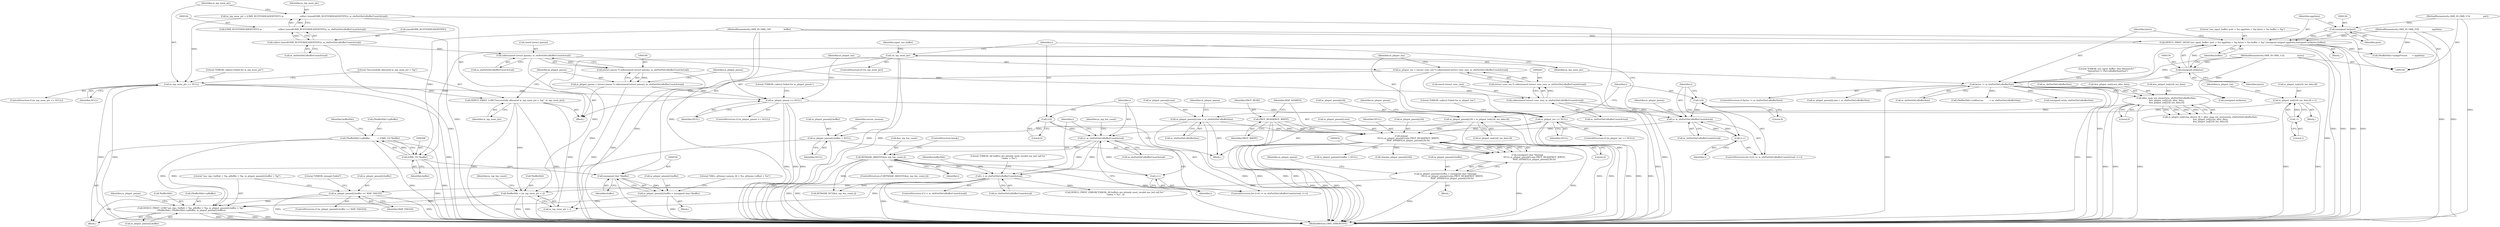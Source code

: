 digraph "0_Android_7558d03e6498e970b761aa44fff6b2c659202d95_1@pointer" {
"1000559" [label="(Call,DEBUG_PRINT_LOW(\"use_inp:: bufhdr = %p, pBuffer = %p, m_pInput_pmem[i].buffer = %p\",\n (*bufferHdr), (*bufferHdr)->pBuffer, m_pInput_pmem[i].buffer))"];
"1000292" [label="(Call,*bufferHdr = (m_inp_mem_ptr + i))"];
"1000178" [label="(Call,DEBUG_PRINT_LOW(\"Successfully allocated m_inp_mem_ptr = %p\", m_inp_mem_ptr))"];
"1000170" [label="(Call,m_inp_mem_ptr == NULL)"];
"1000159" [label="(Call,m_inp_mem_ptr = (OMX_BUFFERHEADERTYPE*) \\n                        calloc( (sizeof(OMX_BUFFERHEADERTYPE)), m_sInPortDef.nBufferCountActual))"];
"1000161" [label="(Call,(OMX_BUFFERHEADERTYPE*) \\n                        calloc( (sizeof(OMX_BUFFERHEADERTYPE)), m_sInPortDef.nBufferCountActual))"];
"1000163" [label="(Call,calloc( (sizeof(OMX_BUFFERHEADERTYPE)), m_sInPortDef.nBufferCountActual))"];
"1000153" [label="(Call,!m_inp_mem_ptr)"];
"1000286" [label="(Call,i < m_sInPortDef.nBufferCountActual)"];
"1000279" [label="(Call,BITMASK_ABSENT(&m_inp_bm_count,i))"];
"1000270" [label="(Call,i< m_sInPortDef.nBufferCountActual)"];
"1000267" [label="(Call,i=0)"];
"1000275" [label="(Call,i++)"];
"1000223" [label="(Call,i< m_sInPortDef.nBufferCountActual)"];
"1000220" [label="(Call,i=0)"];
"1000228" [label="(Call,i++)"];
"1000204" [label="(Call,calloc(sizeof (struct venc_ion), m_sInPortDef.nBufferCountActual))"];
"1000185" [label="(Call,calloc(sizeof (struct pmem), m_sInPortDef.nBufferCountActual))"];
"1000302" [label="(Call,(*bufferHdr)->pBuffer           = (OMX_U8 *)buffer)"];
"1000307" [label="(Call,(OMX_U8 *)buffer)"];
"1000123" [label="(Call,DEBUG_PRINT_HIGH(\"use_input_buffer: port = %u appData = %p bytes = %u buffer = %p\",(unsigned int)port,appData,(unsigned int)bytes,buffer))"];
"1000125" [label="(Call,(unsigned int)port)"];
"1000103" [label="(MethodParameterIn,OMX_IN OMX_U32                   port)"];
"1000104" [label="(MethodParameterIn,OMX_IN OMX_PTR                   appData)"];
"1000129" [label="(Call,(unsigned int)bytes)"];
"1000105" [label="(MethodParameterIn,OMX_IN OMX_U32                   bytes)"];
"1000106" [label="(MethodParameterIn,OMX_IN OMX_U8*                   buffer)"];
"1000532" [label="(Call,m_pInput_pmem[i].buffer = (unsigned char *)buffer)"];
"1000538" [label="(Call,(unsigned char *)buffer)"];
"1000451" [label="(Call,m_pInput_pmem[i].buffer == MAP_FAILED)"];
"1000425" [label="(Call,m_pInput_pmem[i].buffer = (unsigned char *)mmap(\n                     NULL,m_pInput_pmem[i].size,PROT_READ|PROT_WRITE,\n                    MAP_SHARED,m_pInput_pmem[i].fd,0))"];
"1000431" [label="(Call,(unsigned char *)mmap(\n                     NULL,m_pInput_pmem[i].size,PROT_READ|PROT_WRITE,\n                    MAP_SHARED,m_pInput_pmem[i].fd,0))"];
"1000433" [label="(Call,mmap(\n                     NULL,m_pInput_pmem[i].size,PROT_READ|PROT_WRITE,\n                    MAP_SHARED,m_pInput_pmem[i].fd,0))"];
"1000211" [label="(Call,m_pInput_ion == NULL)"];
"1000200" [label="(Call,m_pInput_ion = (struct venc_ion *) calloc(sizeof (struct venc_ion), m_sInPortDef.nBufferCountActual))"];
"1000202" [label="(Call,(struct venc_ion *) calloc(sizeof (struct venc_ion), m_sInPortDef.nBufferCountActual))"];
"1000192" [label="(Call,m_pInput_pmem == NULL)"];
"1000181" [label="(Call,m_pInput_pmem = (struct pmem *) calloc(sizeof (struct pmem), m_sInPortDef.nBufferCountActual))"];
"1000183" [label="(Call,(struct pmem *) calloc(sizeof (struct pmem), m_sInPortDef.nBufferCountActual))"];
"1000398" [label="(Call,m_pInput_pmem[i].size = m_sInPortDef.nBufferSize)"];
"1000355" [label="(Call,alloc_map_ion_memory(m_sInPortDef.nBufferSize,\n &m_pInput_ion[i].ion_alloc_data,\n &m_pInput_ion[i].fd_ion_data,0))"];
"1000134" [label="(Call,bytes != m_sInPortDef.nBufferSize)"];
"1000440" [label="(Call,PROT_READ|PROT_WRITE)"];
"1000385" [label="(Call,m_pInput_pmem[i].fd = m_pInput_ion[i].fd_ion_data.fd)"];
"1000247" [label="(Call,m_pInput_ion[i].fd_ion_data.fd =-1)"];
"1000255" [label="(Call,-1)"];
"1000414" [label="(Call,m_pInput_pmem[i].buffer = NULL)"];
"1000224" [label="(Identifier,i)"];
"1000204" [label="(Call,calloc(sizeof (struct venc_ion), m_sInPortDef.nBufferCountActual))"];
"1000133" [label="(ControlStructure,if (bytes != m_sInPortDef.nBufferSize))"];
"1000124" [label="(Literal,\"use_input_buffer: port = %u appData = %p bytes = %u buffer = %p\")"];
"1000385" [label="(Call,m_pInput_pmem[i].fd = m_pInput_ion[i].fd_ion_data.fd)"];
"1000275" [label="(Call,i++)"];
"1000359" [label="(Call,&m_pInput_ion[i].ion_alloc_data)"];
"1000279" [label="(Call,BITMASK_ABSENT(&m_inp_bm_count,i))"];
"1000443" [label="(Identifier,MAP_SHARED)"];
"1000523" [label="(Call,m_pInput_pmem[i].size = m_sInPortDef.nBufferSize)"];
"1000597" [label="(MethodReturn,OMX_ERRORTYPE)"];
"1000420" [label="(Identifier,NULL)"];
"1000134" [label="(Call,bytes != m_sInPortDef.nBufferSize)"];
"1000166" [label="(Call,m_sInPortDef.nBufferCountActual)"];
"1000399" [label="(Call,m_pInput_pmem[i].size)"];
"1000386" [label="(Call,m_pInput_pmem[i].fd)"];
"1000567" [label="(Call,m_pInput_pmem[i].buffer)"];
"1000272" [label="(Call,m_sInPortDef.nBufferCountActual)"];
"1000129" [label="(Call,(unsigned int)bytes)"];
"1000442" [label="(Identifier,PROT_WRITE)"];
"1000183" [label="(Call,(struct pmem *) calloc(sizeof (struct pmem), m_sInPortDef.nBufferCountActual))"];
"1000127" [label="(Identifier,port)"];
"1000201" [label="(Identifier,m_pInput_ion)"];
"1000302" [label="(Call,(*bufferHdr)->pBuffer           = (OMX_U8 *)buffer)"];
"1000213" [label="(Identifier,NULL)"];
"1000136" [label="(Call,m_sInPortDef.nBufferSize)"];
"1000135" [label="(Identifier,bytes)"];
"1000175" [label="(Literal,\"ERROR: calloc() Failed for m_inp_mem_ptr\")"];
"1000371" [label="(Literal,0)"];
"1000298" [label="(Call,BITMASK_SET(&m_inp_bm_count,i))"];
"1000180" [label="(Identifier,m_inp_mem_ptr)"];
"1000450" [label="(ControlStructure,if (m_pInput_pmem[i].buffer == MAP_FAILED))"];
"1000132" [label="(Identifier,buffer)"];
"1000268" [label="(Identifier,i)"];
"1000325" [label="(Call,(*bufferHdr)->nAllocLen         = m_sInPortDef.nBufferSize)"];
"1000434" [label="(Identifier,NULL)"];
"1000225" [label="(Call,m_sInPortDef.nBufferCountActual)"];
"1000188" [label="(Call,m_sInPortDef.nBufferCountActual)"];
"1000172" [label="(Identifier,NULL)"];
"1000426" [label="(Call,m_pInput_pmem[i].buffer)"];
"1000355" [label="(Call,alloc_map_ion_memory(m_sInPortDef.nBufferSize,\n &m_pInput_ion[i].ion_alloc_data,\n &m_pInput_ion[i].fd_ion_data,0))"];
"1000179" [label="(Literal,\"Successfully allocated m_inp_mem_ptr = %p\")"];
"1000404" [label="(Call,m_sInPortDef.nBufferSize)"];
"1000181" [label="(Call,m_pInput_pmem = (struct pmem *) calloc(sizeof (struct pmem), m_sInPortDef.nBufferCountActual))"];
"1000222" [label="(Literal,0)"];
"1000270" [label="(Call,i< m_sInPortDef.nBufferCountActual)"];
"1000131" [label="(Identifier,bytes)"];
"1000185" [label="(Call,calloc(sizeof (struct pmem), m_sInPortDef.nBufferCountActual))"];
"1000423" [label="(Identifier,secure_session)"];
"1000460" [label="(Literal,\"ERROR: mmap() Failed\")"];
"1000560" [label="(Literal,\"use_inp:: bufhdr = %p, pBuffer = %p, m_pInput_pmem[i].buffer = %p\")"];
"1000194" [label="(Identifier,NULL)"];
"1000542" [label="(Literal,\"DBG:: pParam->pmem_fd = %u, pParam->offset = %u\")"];
"1000123" [label="(Call,DEBUG_PRINT_HIGH(\"use_input_buffer: port = %u appData = %p bytes = %u buffer = %p\",(unsigned int)port,appData,(unsigned int)bytes,buffer))"];
"1000286" [label="(Call,i < m_sInPortDef.nBufferCountActual)"];
"1000152" [label="(ControlStructure,if (!m_inp_mem_ptr))"];
"1000424" [label="(Block,)"];
"1000212" [label="(Identifier,m_pInput_ion)"];
"1000333" [label="(Call,(*bufferHdr)->pAppPrivate       = appData)"];
"1000433" [label="(Call,mmap(\n                     NULL,m_pInput_pmem[i].size,PROT_READ|PROT_WRITE,\n                    MAP_SHARED,m_pInput_pmem[i].fd,0))"];
"1000230" [label="(Block,)"];
"1000159" [label="(Call,m_inp_mem_ptr = (OMX_BUFFERHEADERTYPE*) \\n                        calloc( (sizeof(OMX_BUFFERHEADERTYPE)), m_sInPortDef.nBufferCountActual))"];
"1000191" [label="(ControlStructure,if (m_pInput_pmem == NULL))"];
"1000261" [label="(Identifier,m_pInput_ion)"];
"1000105" [label="(MethodParameterIn,OMX_IN OMX_U32                   bytes)"];
"1000157" [label="(Identifier,input_use_buffer)"];
"1000415" [label="(Call,m_pInput_pmem[i].buffer)"];
"1000410" [label="(Identifier,m_pInput_pmem)"];
"1000229" [label="(Identifier,i)"];
"1000577" [label="(Identifier,m_pInput_pmem)"];
"1000107" [label="(Block,)"];
"1000284" [label="(ControlStructure,break;)"];
"1000282" [label="(Identifier,i)"];
"1000228" [label="(Call,i++)"];
"1000153" [label="(Call,!m_inp_mem_ptr)"];
"1000300" [label="(Identifier,m_inp_bm_count)"];
"1000287" [label="(Identifier,i)"];
"1000303" [label="(Call,(*bufferHdr)->pBuffer)"];
"1000154" [label="(Identifier,m_inp_mem_ptr)"];
"1000561" [label="(Call,*bufferHdr)"];
"1000216" [label="(Literal,\"ERROR: calloc() Failed for m_pInput_ion\")"];
"1000444" [label="(Call,m_pInput_pmem[i].fd)"];
"1000451" [label="(Call,m_pInput_pmem[i].buffer == MAP_FAILED)"];
"1000104" [label="(MethodParameterIn,OMX_IN OMX_PTR                   appData)"];
"1000540" [label="(Identifier,buffer)"];
"1000169" [label="(ControlStructure,if (m_inp_mem_ptr == NULL))"];
"1000161" [label="(Call,(OMX_BUFFERHEADERTYPE*) \\n                        calloc( (sizeof(OMX_BUFFERHEADERTYPE)), m_sInPortDef.nBufferCountActual))"];
"1000532" [label="(Call,m_pInput_pmem[i].buffer = (unsigned char *)buffer)"];
"1000267" [label="(Call,i=0)"];
"1000452" [label="(Call,m_pInput_pmem[i].buffer)"];
"1000440" [label="(Call,PROT_READ|PROT_WRITE)"];
"1000461" [label="(Call,m_pInput_pmem[i].buffer = NULL)"];
"1000285" [label="(ControlStructure,if (i < m_sInPortDef.nBufferCountActual))"];
"1000291" [label="(Block,)"];
"1000141" [label="(Literal,\"ERROR: use_input_buffer: Size Mismatch!! \"\n \"bytes[%u] != Port.nBufferSize[%u]\")"];
"1000200" [label="(Call,m_pInput_ion = (struct venc_ion *) calloc(sizeof (struct venc_ion), m_sInPortDef.nBufferCountActual))"];
"1000186" [label="(Call,sizeof (struct pmem))"];
"1000309" [label="(Identifier,buffer)"];
"1000435" [label="(Call,m_pInput_pmem[i].size)"];
"1000155" [label="(Block,)"];
"1000292" [label="(Call,*bufferHdr = (m_inp_mem_ptr + i))"];
"1000142" [label="(Call,(unsigned int)bytes)"];
"1000269" [label="(Literal,0)"];
"1000266" [label="(ControlStructure,for (i=0; i< m_sInPortDef.nBufferCountActual; i++))"];
"1000211" [label="(Call,m_pInput_ion == NULL)"];
"1000441" [label="(Identifier,PROT_READ)"];
"1000234" [label="(Identifier,m_pInput_pmem)"];
"1000197" [label="(Literal,\"ERROR: calloc() Failed for m_pInput_pmem\")"];
"1000248" [label="(Call,m_pInput_ion[i].fd_ion_data.fd)"];
"1000468" [label="(Call,close(m_pInput_pmem[i].fd))"];
"1000431" [label="(Call,(unsigned char *)mmap(\n                     NULL,m_pInput_pmem[i].size,PROT_READ|PROT_WRITE,\n                    MAP_SHARED,m_pInput_pmem[i].fd,0))"];
"1000170" [label="(Call,m_inp_mem_ptr == NULL)"];
"1000271" [label="(Identifier,i)"];
"1000163" [label="(Call,calloc( (sizeof(OMX_BUFFERHEADERTYPE)), m_sInPortDef.nBufferCountActual))"];
"1000349" [label="(Call,m_pInput_ion[i].ion_device_fd = alloc_map_ion_memory(m_sInPortDef.nBufferSize,\n &m_pInput_ion[i].ion_alloc_data,\n &m_pInput_ion[i].fd_ion_data,0))"];
"1000538" [label="(Call,(unsigned char *)buffer)"];
"1000293" [label="(Call,*bufferHdr)"];
"1000223" [label="(Call,i< m_sInPortDef.nBufferCountActual)"];
"1000365" [label="(Call,&m_pInput_ion[i].fd_ion_data)"];
"1000401" [label="(Identifier,m_pInput_pmem)"];
"1000563" [label="(Call,(*bufferHdr)->pBuffer)"];
"1000193" [label="(Identifier,m_pInput_pmem)"];
"1000449" [label="(Literal,0)"];
"1000590" [label="(Literal,\"ERROR: All buffers are already used, invalid use_buf call for \"\n \"index = %u\")"];
"1000207" [label="(Call,m_sInPortDef.nBufferCountActual)"];
"1000276" [label="(Identifier,i)"];
"1000391" [label="(Call,m_pInput_ion[i].fd_ion_data.fd)"];
"1000414" [label="(Call,m_pInput_pmem[i].buffer = NULL)"];
"1000255" [label="(Call,-1)"];
"1000294" [label="(Identifier,bufferHdr)"];
"1000288" [label="(Call,m_sInPortDef.nBufferCountActual)"];
"1000192" [label="(Call,m_pInput_pmem == NULL)"];
"1000280" [label="(Call,&m_inp_bm_count)"];
"1000128" [label="(Identifier,appData)"];
"1000348" [label="(Block,)"];
"1000589" [label="(Call,DEBUG_PRINT_ERROR(\"ERROR: All buffers are already used, invalid use_buf call for \"\n \"index = %u\", i))"];
"1000220" [label="(Call,i=0)"];
"1000454" [label="(Identifier,m_pInput_pmem)"];
"1000313" [label="(Identifier,bufferHdr)"];
"1000210" [label="(ControlStructure,if (m_pInput_ion == NULL))"];
"1000295" [label="(Call,m_inp_mem_ptr + i)"];
"1000125" [label="(Call,(unsigned int)port)"];
"1000247" [label="(Call,m_pInput_ion[i].fd_ion_data.fd =-1)"];
"1000182" [label="(Identifier,m_pInput_pmem)"];
"1000164" [label="(Call,sizeof(OMX_BUFFERHEADERTYPE))"];
"1000256" [label="(Literal,1)"];
"1000219" [label="(ControlStructure,for (i=0; i< m_sInPortDef.nBufferCountActual; i++))"];
"1000145" [label="(Call,(unsigned int)m_sInPortDef.nBufferSize)"];
"1000171" [label="(Identifier,m_inp_mem_ptr)"];
"1000178" [label="(Call,DEBUG_PRINT_LOW(\"Successfully allocated m_inp_mem_ptr = %p\", m_inp_mem_ptr))"];
"1000281" [label="(Identifier,m_inp_bm_count)"];
"1000205" [label="(Call,sizeof (struct venc_ion))"];
"1000457" [label="(Identifier,MAP_FAILED)"];
"1000559" [label="(Call,DEBUG_PRINT_LOW(\"use_inp:: bufhdr = %p, pBuffer = %p, m_pInput_pmem[i].buffer = %p\",\n (*bufferHdr), (*bufferHdr)->pBuffer, m_pInput_pmem[i].buffer))"];
"1000103" [label="(MethodParameterIn,OMX_IN OMX_U32                   port)"];
"1000106" [label="(MethodParameterIn,OMX_IN OMX_U8*                   buffer)"];
"1000356" [label="(Call,m_sInPortDef.nBufferSize)"];
"1000221" [label="(Identifier,i)"];
"1000425" [label="(Call,m_pInput_pmem[i].buffer = (unsigned char *)mmap(\n                     NULL,m_pInput_pmem[i].size,PROT_READ|PROT_WRITE,\n                    MAP_SHARED,m_pInput_pmem[i].fd,0))"];
"1000504" [label="(Block,)"];
"1000398" [label="(Call,m_pInput_pmem[i].size = m_sInPortDef.nBufferSize)"];
"1000278" [label="(ControlStructure,if (BITMASK_ABSENT(&m_inp_bm_count,i)))"];
"1000160" [label="(Identifier,m_inp_mem_ptr)"];
"1000307" [label="(Call,(OMX_U8 *)buffer)"];
"1000202" [label="(Call,(struct venc_ion *) calloc(sizeof (struct venc_ion), m_sInPortDef.nBufferCountActual))"];
"1000533" [label="(Call,m_pInput_pmem[i].buffer)"];
"1000559" -> "1000291"  [label="AST: "];
"1000559" -> "1000567"  [label="CFG: "];
"1000560" -> "1000559"  [label="AST: "];
"1000561" -> "1000559"  [label="AST: "];
"1000563" -> "1000559"  [label="AST: "];
"1000567" -> "1000559"  [label="AST: "];
"1000577" -> "1000559"  [label="CFG: "];
"1000559" -> "1000597"  [label="DDG: "];
"1000559" -> "1000597"  [label="DDG: "];
"1000559" -> "1000597"  [label="DDG: "];
"1000559" -> "1000597"  [label="DDG: "];
"1000292" -> "1000559"  [label="DDG: "];
"1000302" -> "1000559"  [label="DDG: "];
"1000532" -> "1000559"  [label="DDG: "];
"1000451" -> "1000559"  [label="DDG: "];
"1000414" -> "1000559"  [label="DDG: "];
"1000292" -> "1000291"  [label="AST: "];
"1000292" -> "1000295"  [label="CFG: "];
"1000293" -> "1000292"  [label="AST: "];
"1000295" -> "1000292"  [label="AST: "];
"1000300" -> "1000292"  [label="CFG: "];
"1000292" -> "1000597"  [label="DDG: "];
"1000292" -> "1000597"  [label="DDG: "];
"1000178" -> "1000292"  [label="DDG: "];
"1000153" -> "1000292"  [label="DDG: "];
"1000286" -> "1000292"  [label="DDG: "];
"1000178" -> "1000155"  [label="AST: "];
"1000178" -> "1000180"  [label="CFG: "];
"1000179" -> "1000178"  [label="AST: "];
"1000180" -> "1000178"  [label="AST: "];
"1000182" -> "1000178"  [label="CFG: "];
"1000178" -> "1000597"  [label="DDG: "];
"1000178" -> "1000597"  [label="DDG: "];
"1000170" -> "1000178"  [label="DDG: "];
"1000178" -> "1000295"  [label="DDG: "];
"1000170" -> "1000169"  [label="AST: "];
"1000170" -> "1000172"  [label="CFG: "];
"1000171" -> "1000170"  [label="AST: "];
"1000172" -> "1000170"  [label="AST: "];
"1000175" -> "1000170"  [label="CFG: "];
"1000179" -> "1000170"  [label="CFG: "];
"1000170" -> "1000597"  [label="DDG: "];
"1000170" -> "1000597"  [label="DDG: "];
"1000170" -> "1000597"  [label="DDG: "];
"1000159" -> "1000170"  [label="DDG: "];
"1000170" -> "1000192"  [label="DDG: "];
"1000159" -> "1000155"  [label="AST: "];
"1000159" -> "1000161"  [label="CFG: "];
"1000160" -> "1000159"  [label="AST: "];
"1000161" -> "1000159"  [label="AST: "];
"1000171" -> "1000159"  [label="CFG: "];
"1000159" -> "1000597"  [label="DDG: "];
"1000161" -> "1000159"  [label="DDG: "];
"1000161" -> "1000163"  [label="CFG: "];
"1000162" -> "1000161"  [label="AST: "];
"1000163" -> "1000161"  [label="AST: "];
"1000161" -> "1000597"  [label="DDG: "];
"1000163" -> "1000161"  [label="DDG: "];
"1000163" -> "1000166"  [label="CFG: "];
"1000164" -> "1000163"  [label="AST: "];
"1000166" -> "1000163"  [label="AST: "];
"1000163" -> "1000597"  [label="DDG: "];
"1000163" -> "1000185"  [label="DDG: "];
"1000153" -> "1000152"  [label="AST: "];
"1000153" -> "1000154"  [label="CFG: "];
"1000154" -> "1000153"  [label="AST: "];
"1000157" -> "1000153"  [label="CFG: "];
"1000268" -> "1000153"  [label="CFG: "];
"1000153" -> "1000597"  [label="DDG: "];
"1000153" -> "1000597"  [label="DDG: "];
"1000153" -> "1000295"  [label="DDG: "];
"1000286" -> "1000285"  [label="AST: "];
"1000286" -> "1000288"  [label="CFG: "];
"1000287" -> "1000286"  [label="AST: "];
"1000288" -> "1000286"  [label="AST: "];
"1000294" -> "1000286"  [label="CFG: "];
"1000590" -> "1000286"  [label="CFG: "];
"1000286" -> "1000597"  [label="DDG: "];
"1000286" -> "1000597"  [label="DDG: "];
"1000279" -> "1000286"  [label="DDG: "];
"1000270" -> "1000286"  [label="DDG: "];
"1000270" -> "1000286"  [label="DDG: "];
"1000286" -> "1000295"  [label="DDG: "];
"1000286" -> "1000298"  [label="DDG: "];
"1000286" -> "1000589"  [label="DDG: "];
"1000279" -> "1000278"  [label="AST: "];
"1000279" -> "1000282"  [label="CFG: "];
"1000280" -> "1000279"  [label="AST: "];
"1000282" -> "1000279"  [label="AST: "];
"1000284" -> "1000279"  [label="CFG: "];
"1000276" -> "1000279"  [label="CFG: "];
"1000279" -> "1000597"  [label="DDG: "];
"1000279" -> "1000597"  [label="DDG: "];
"1000279" -> "1000275"  [label="DDG: "];
"1000270" -> "1000279"  [label="DDG: "];
"1000279" -> "1000298"  [label="DDG: "];
"1000270" -> "1000266"  [label="AST: "];
"1000270" -> "1000272"  [label="CFG: "];
"1000271" -> "1000270"  [label="AST: "];
"1000272" -> "1000270"  [label="AST: "];
"1000281" -> "1000270"  [label="CFG: "];
"1000287" -> "1000270"  [label="CFG: "];
"1000270" -> "1000597"  [label="DDG: "];
"1000267" -> "1000270"  [label="DDG: "];
"1000275" -> "1000270"  [label="DDG: "];
"1000223" -> "1000270"  [label="DDG: "];
"1000267" -> "1000266"  [label="AST: "];
"1000267" -> "1000269"  [label="CFG: "];
"1000268" -> "1000267"  [label="AST: "];
"1000269" -> "1000267"  [label="AST: "];
"1000271" -> "1000267"  [label="CFG: "];
"1000275" -> "1000266"  [label="AST: "];
"1000275" -> "1000276"  [label="CFG: "];
"1000276" -> "1000275"  [label="AST: "];
"1000271" -> "1000275"  [label="CFG: "];
"1000223" -> "1000219"  [label="AST: "];
"1000223" -> "1000225"  [label="CFG: "];
"1000224" -> "1000223"  [label="AST: "];
"1000225" -> "1000223"  [label="AST: "];
"1000234" -> "1000223"  [label="CFG: "];
"1000268" -> "1000223"  [label="CFG: "];
"1000220" -> "1000223"  [label="DDG: "];
"1000228" -> "1000223"  [label="DDG: "];
"1000204" -> "1000223"  [label="DDG: "];
"1000223" -> "1000228"  [label="DDG: "];
"1000220" -> "1000219"  [label="AST: "];
"1000220" -> "1000222"  [label="CFG: "];
"1000221" -> "1000220"  [label="AST: "];
"1000222" -> "1000220"  [label="AST: "];
"1000224" -> "1000220"  [label="CFG: "];
"1000228" -> "1000219"  [label="AST: "];
"1000228" -> "1000229"  [label="CFG: "];
"1000229" -> "1000228"  [label="AST: "];
"1000224" -> "1000228"  [label="CFG: "];
"1000204" -> "1000202"  [label="AST: "];
"1000204" -> "1000207"  [label="CFG: "];
"1000205" -> "1000204"  [label="AST: "];
"1000207" -> "1000204"  [label="AST: "];
"1000202" -> "1000204"  [label="CFG: "];
"1000204" -> "1000597"  [label="DDG: "];
"1000204" -> "1000202"  [label="DDG: "];
"1000185" -> "1000204"  [label="DDG: "];
"1000185" -> "1000183"  [label="AST: "];
"1000185" -> "1000188"  [label="CFG: "];
"1000186" -> "1000185"  [label="AST: "];
"1000188" -> "1000185"  [label="AST: "];
"1000183" -> "1000185"  [label="CFG: "];
"1000185" -> "1000597"  [label="DDG: "];
"1000185" -> "1000183"  [label="DDG: "];
"1000302" -> "1000291"  [label="AST: "];
"1000302" -> "1000307"  [label="CFG: "];
"1000303" -> "1000302"  [label="AST: "];
"1000307" -> "1000302"  [label="AST: "];
"1000313" -> "1000302"  [label="CFG: "];
"1000302" -> "1000597"  [label="DDG: "];
"1000302" -> "1000597"  [label="DDG: "];
"1000307" -> "1000302"  [label="DDG: "];
"1000307" -> "1000309"  [label="CFG: "];
"1000308" -> "1000307"  [label="AST: "];
"1000309" -> "1000307"  [label="AST: "];
"1000307" -> "1000597"  [label="DDG: "];
"1000123" -> "1000307"  [label="DDG: "];
"1000106" -> "1000307"  [label="DDG: "];
"1000307" -> "1000538"  [label="DDG: "];
"1000123" -> "1000107"  [label="AST: "];
"1000123" -> "1000132"  [label="CFG: "];
"1000124" -> "1000123"  [label="AST: "];
"1000125" -> "1000123"  [label="AST: "];
"1000128" -> "1000123"  [label="AST: "];
"1000129" -> "1000123"  [label="AST: "];
"1000132" -> "1000123"  [label="AST: "];
"1000135" -> "1000123"  [label="CFG: "];
"1000123" -> "1000597"  [label="DDG: "];
"1000123" -> "1000597"  [label="DDG: "];
"1000123" -> "1000597"  [label="DDG: "];
"1000123" -> "1000597"  [label="DDG: "];
"1000123" -> "1000597"  [label="DDG: "];
"1000125" -> "1000123"  [label="DDG: "];
"1000104" -> "1000123"  [label="DDG: "];
"1000129" -> "1000123"  [label="DDG: "];
"1000106" -> "1000123"  [label="DDG: "];
"1000123" -> "1000333"  [label="DDG: "];
"1000125" -> "1000127"  [label="CFG: "];
"1000126" -> "1000125"  [label="AST: "];
"1000127" -> "1000125"  [label="AST: "];
"1000128" -> "1000125"  [label="CFG: "];
"1000125" -> "1000597"  [label="DDG: "];
"1000103" -> "1000125"  [label="DDG: "];
"1000103" -> "1000100"  [label="AST: "];
"1000103" -> "1000597"  [label="DDG: "];
"1000104" -> "1000100"  [label="AST: "];
"1000104" -> "1000597"  [label="DDG: "];
"1000104" -> "1000333"  [label="DDG: "];
"1000129" -> "1000131"  [label="CFG: "];
"1000130" -> "1000129"  [label="AST: "];
"1000131" -> "1000129"  [label="AST: "];
"1000132" -> "1000129"  [label="CFG: "];
"1000105" -> "1000129"  [label="DDG: "];
"1000129" -> "1000134"  [label="DDG: "];
"1000105" -> "1000100"  [label="AST: "];
"1000105" -> "1000597"  [label="DDG: "];
"1000105" -> "1000134"  [label="DDG: "];
"1000105" -> "1000142"  [label="DDG: "];
"1000106" -> "1000100"  [label="AST: "];
"1000106" -> "1000597"  [label="DDG: "];
"1000106" -> "1000538"  [label="DDG: "];
"1000532" -> "1000504"  [label="AST: "];
"1000532" -> "1000538"  [label="CFG: "];
"1000533" -> "1000532"  [label="AST: "];
"1000538" -> "1000532"  [label="AST: "];
"1000542" -> "1000532"  [label="CFG: "];
"1000532" -> "1000597"  [label="DDG: "];
"1000538" -> "1000532"  [label="DDG: "];
"1000538" -> "1000540"  [label="CFG: "];
"1000539" -> "1000538"  [label="AST: "];
"1000540" -> "1000538"  [label="AST: "];
"1000538" -> "1000597"  [label="DDG: "];
"1000451" -> "1000450"  [label="AST: "];
"1000451" -> "1000457"  [label="CFG: "];
"1000452" -> "1000451"  [label="AST: "];
"1000457" -> "1000451"  [label="AST: "];
"1000460" -> "1000451"  [label="CFG: "];
"1000560" -> "1000451"  [label="CFG: "];
"1000451" -> "1000597"  [label="DDG: "];
"1000451" -> "1000597"  [label="DDG: "];
"1000425" -> "1000451"  [label="DDG: "];
"1000425" -> "1000424"  [label="AST: "];
"1000425" -> "1000431"  [label="CFG: "];
"1000426" -> "1000425"  [label="AST: "];
"1000431" -> "1000425"  [label="AST: "];
"1000454" -> "1000425"  [label="CFG: "];
"1000425" -> "1000597"  [label="DDG: "];
"1000431" -> "1000425"  [label="DDG: "];
"1000431" -> "1000433"  [label="CFG: "];
"1000432" -> "1000431"  [label="AST: "];
"1000433" -> "1000431"  [label="AST: "];
"1000431" -> "1000597"  [label="DDG: "];
"1000433" -> "1000431"  [label="DDG: "];
"1000433" -> "1000431"  [label="DDG: "];
"1000433" -> "1000431"  [label="DDG: "];
"1000433" -> "1000431"  [label="DDG: "];
"1000433" -> "1000431"  [label="DDG: "];
"1000433" -> "1000431"  [label="DDG: "];
"1000433" -> "1000449"  [label="CFG: "];
"1000434" -> "1000433"  [label="AST: "];
"1000435" -> "1000433"  [label="AST: "];
"1000440" -> "1000433"  [label="AST: "];
"1000443" -> "1000433"  [label="AST: "];
"1000444" -> "1000433"  [label="AST: "];
"1000449" -> "1000433"  [label="AST: "];
"1000433" -> "1000597"  [label="DDG: "];
"1000433" -> "1000597"  [label="DDG: "];
"1000433" -> "1000597"  [label="DDG: "];
"1000433" -> "1000597"  [label="DDG: "];
"1000433" -> "1000597"  [label="DDG: "];
"1000211" -> "1000433"  [label="DDG: "];
"1000398" -> "1000433"  [label="DDG: "];
"1000440" -> "1000433"  [label="DDG: "];
"1000440" -> "1000433"  [label="DDG: "];
"1000385" -> "1000433"  [label="DDG: "];
"1000433" -> "1000461"  [label="DDG: "];
"1000433" -> "1000468"  [label="DDG: "];
"1000211" -> "1000210"  [label="AST: "];
"1000211" -> "1000213"  [label="CFG: "];
"1000212" -> "1000211"  [label="AST: "];
"1000213" -> "1000211"  [label="AST: "];
"1000216" -> "1000211"  [label="CFG: "];
"1000221" -> "1000211"  [label="CFG: "];
"1000211" -> "1000597"  [label="DDG: "];
"1000211" -> "1000597"  [label="DDG: "];
"1000211" -> "1000597"  [label="DDG: "];
"1000200" -> "1000211"  [label="DDG: "];
"1000192" -> "1000211"  [label="DDG: "];
"1000211" -> "1000414"  [label="DDG: "];
"1000200" -> "1000155"  [label="AST: "];
"1000200" -> "1000202"  [label="CFG: "];
"1000201" -> "1000200"  [label="AST: "];
"1000202" -> "1000200"  [label="AST: "];
"1000212" -> "1000200"  [label="CFG: "];
"1000200" -> "1000597"  [label="DDG: "];
"1000202" -> "1000200"  [label="DDG: "];
"1000203" -> "1000202"  [label="AST: "];
"1000202" -> "1000597"  [label="DDG: "];
"1000192" -> "1000191"  [label="AST: "];
"1000192" -> "1000194"  [label="CFG: "];
"1000193" -> "1000192"  [label="AST: "];
"1000194" -> "1000192"  [label="AST: "];
"1000197" -> "1000192"  [label="CFG: "];
"1000201" -> "1000192"  [label="CFG: "];
"1000192" -> "1000597"  [label="DDG: "];
"1000192" -> "1000597"  [label="DDG: "];
"1000192" -> "1000597"  [label="DDG: "];
"1000181" -> "1000192"  [label="DDG: "];
"1000181" -> "1000155"  [label="AST: "];
"1000181" -> "1000183"  [label="CFG: "];
"1000182" -> "1000181"  [label="AST: "];
"1000183" -> "1000181"  [label="AST: "];
"1000193" -> "1000181"  [label="CFG: "];
"1000181" -> "1000597"  [label="DDG: "];
"1000183" -> "1000181"  [label="DDG: "];
"1000184" -> "1000183"  [label="AST: "];
"1000183" -> "1000597"  [label="DDG: "];
"1000398" -> "1000348"  [label="AST: "];
"1000398" -> "1000404"  [label="CFG: "];
"1000399" -> "1000398"  [label="AST: "];
"1000404" -> "1000398"  [label="AST: "];
"1000410" -> "1000398"  [label="CFG: "];
"1000398" -> "1000597"  [label="DDG: "];
"1000398" -> "1000597"  [label="DDG: "];
"1000355" -> "1000398"  [label="DDG: "];
"1000355" -> "1000349"  [label="AST: "];
"1000355" -> "1000371"  [label="CFG: "];
"1000356" -> "1000355"  [label="AST: "];
"1000359" -> "1000355"  [label="AST: "];
"1000365" -> "1000355"  [label="AST: "];
"1000371" -> "1000355"  [label="AST: "];
"1000349" -> "1000355"  [label="CFG: "];
"1000355" -> "1000597"  [label="DDG: "];
"1000355" -> "1000597"  [label="DDG: "];
"1000355" -> "1000597"  [label="DDG: "];
"1000355" -> "1000349"  [label="DDG: "];
"1000355" -> "1000349"  [label="DDG: "];
"1000355" -> "1000349"  [label="DDG: "];
"1000355" -> "1000349"  [label="DDG: "];
"1000134" -> "1000355"  [label="DDG: "];
"1000134" -> "1000133"  [label="AST: "];
"1000134" -> "1000136"  [label="CFG: "];
"1000135" -> "1000134"  [label="AST: "];
"1000136" -> "1000134"  [label="AST: "];
"1000141" -> "1000134"  [label="CFG: "];
"1000154" -> "1000134"  [label="CFG: "];
"1000134" -> "1000597"  [label="DDG: "];
"1000134" -> "1000597"  [label="DDG: "];
"1000134" -> "1000597"  [label="DDG: "];
"1000134" -> "1000142"  [label="DDG: "];
"1000134" -> "1000145"  [label="DDG: "];
"1000134" -> "1000325"  [label="DDG: "];
"1000134" -> "1000523"  [label="DDG: "];
"1000440" -> "1000442"  [label="CFG: "];
"1000441" -> "1000440"  [label="AST: "];
"1000442" -> "1000440"  [label="AST: "];
"1000443" -> "1000440"  [label="CFG: "];
"1000440" -> "1000597"  [label="DDG: "];
"1000440" -> "1000597"  [label="DDG: "];
"1000385" -> "1000348"  [label="AST: "];
"1000385" -> "1000391"  [label="CFG: "];
"1000386" -> "1000385"  [label="AST: "];
"1000391" -> "1000385"  [label="AST: "];
"1000401" -> "1000385"  [label="CFG: "];
"1000385" -> "1000597"  [label="DDG: "];
"1000385" -> "1000597"  [label="DDG: "];
"1000247" -> "1000385"  [label="DDG: "];
"1000247" -> "1000230"  [label="AST: "];
"1000247" -> "1000255"  [label="CFG: "];
"1000248" -> "1000247"  [label="AST: "];
"1000255" -> "1000247"  [label="AST: "];
"1000261" -> "1000247"  [label="CFG: "];
"1000247" -> "1000597"  [label="DDG: "];
"1000247" -> "1000597"  [label="DDG: "];
"1000255" -> "1000247"  [label="DDG: "];
"1000255" -> "1000256"  [label="CFG: "];
"1000256" -> "1000255"  [label="AST: "];
"1000414" -> "1000348"  [label="AST: "];
"1000414" -> "1000420"  [label="CFG: "];
"1000415" -> "1000414"  [label="AST: "];
"1000420" -> "1000414"  [label="AST: "];
"1000423" -> "1000414"  [label="CFG: "];
"1000414" -> "1000597"  [label="DDG: "];
}
